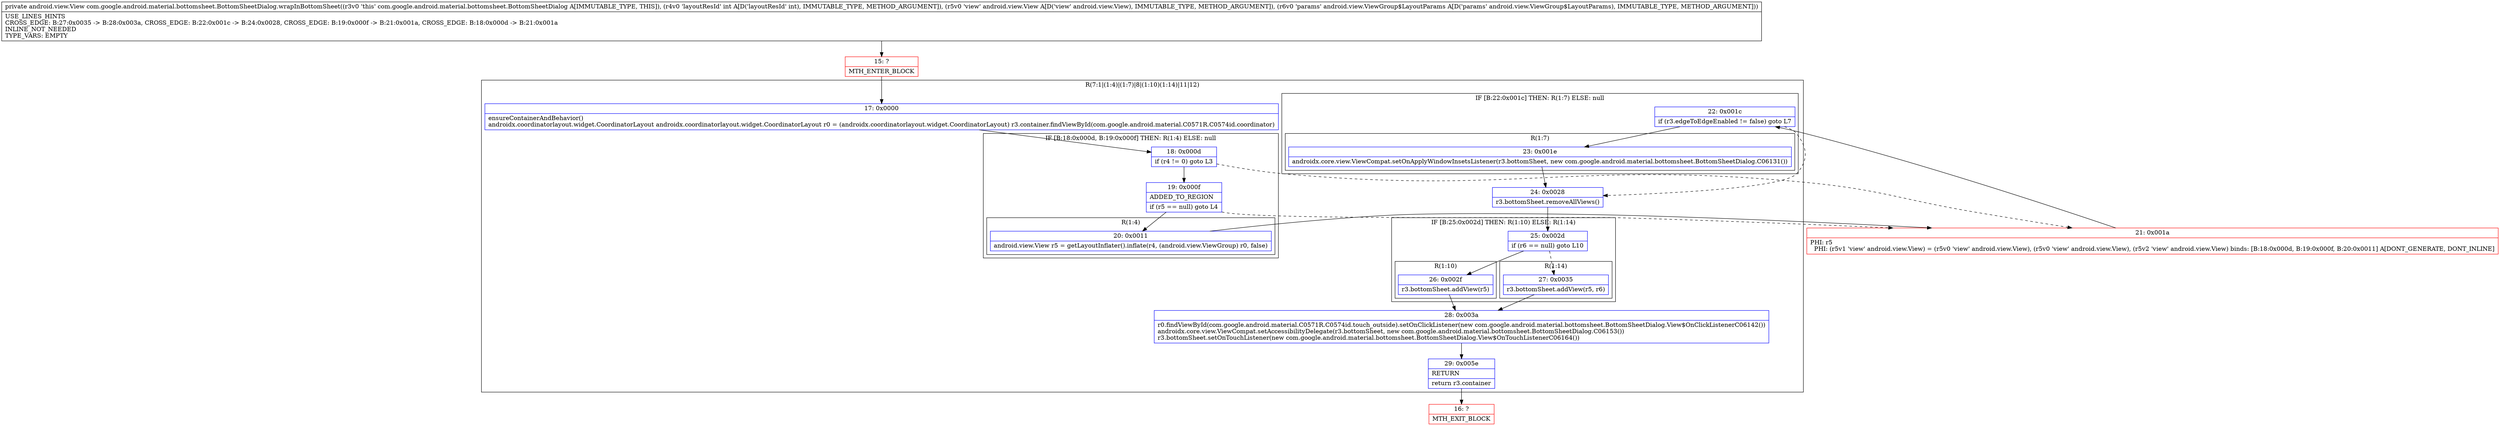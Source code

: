 digraph "CFG forcom.google.android.material.bottomsheet.BottomSheetDialog.wrapInBottomSheet(ILandroid\/view\/View;Landroid\/view\/ViewGroup$LayoutParams;)Landroid\/view\/View;" {
subgraph cluster_Region_1474929569 {
label = "R(7:1|(1:4)|(1:7)|8|(1:10)(1:14)|11|12)";
node [shape=record,color=blue];
Node_17 [shape=record,label="{17\:\ 0x0000|ensureContainerAndBehavior()\landroidx.coordinatorlayout.widget.CoordinatorLayout androidx.coordinatorlayout.widget.CoordinatorLayout r0 = (androidx.coordinatorlayout.widget.CoordinatorLayout) r3.container.findViewById(com.google.android.material.C0571R.C0574id.coordinator)\l}"];
subgraph cluster_IfRegion_908068247 {
label = "IF [B:18:0x000d, B:19:0x000f] THEN: R(1:4) ELSE: null";
node [shape=record,color=blue];
Node_18 [shape=record,label="{18\:\ 0x000d|if (r4 != 0) goto L3\l}"];
Node_19 [shape=record,label="{19\:\ 0x000f|ADDED_TO_REGION\l|if (r5 == null) goto L4\l}"];
subgraph cluster_Region_337096540 {
label = "R(1:4)";
node [shape=record,color=blue];
Node_20 [shape=record,label="{20\:\ 0x0011|android.view.View r5 = getLayoutInflater().inflate(r4, (android.view.ViewGroup) r0, false)\l}"];
}
}
subgraph cluster_IfRegion_1455603151 {
label = "IF [B:22:0x001c] THEN: R(1:7) ELSE: null";
node [shape=record,color=blue];
Node_22 [shape=record,label="{22\:\ 0x001c|if (r3.edgeToEdgeEnabled != false) goto L7\l}"];
subgraph cluster_Region_1463934128 {
label = "R(1:7)";
node [shape=record,color=blue];
Node_23 [shape=record,label="{23\:\ 0x001e|androidx.core.view.ViewCompat.setOnApplyWindowInsetsListener(r3.bottomSheet, new com.google.android.material.bottomsheet.BottomSheetDialog.C06131())\l}"];
}
}
Node_24 [shape=record,label="{24\:\ 0x0028|r3.bottomSheet.removeAllViews()\l}"];
subgraph cluster_IfRegion_1756538252 {
label = "IF [B:25:0x002d] THEN: R(1:10) ELSE: R(1:14)";
node [shape=record,color=blue];
Node_25 [shape=record,label="{25\:\ 0x002d|if (r6 == null) goto L10\l}"];
subgraph cluster_Region_1585973680 {
label = "R(1:10)";
node [shape=record,color=blue];
Node_26 [shape=record,label="{26\:\ 0x002f|r3.bottomSheet.addView(r5)\l}"];
}
subgraph cluster_Region_493353835 {
label = "R(1:14)";
node [shape=record,color=blue];
Node_27 [shape=record,label="{27\:\ 0x0035|r3.bottomSheet.addView(r5, r6)\l}"];
}
}
Node_28 [shape=record,label="{28\:\ 0x003a|r0.findViewById(com.google.android.material.C0571R.C0574id.touch_outside).setOnClickListener(new com.google.android.material.bottomsheet.BottomSheetDialog.View$OnClickListenerC06142())\landroidx.core.view.ViewCompat.setAccessibilityDelegate(r3.bottomSheet, new com.google.android.material.bottomsheet.BottomSheetDialog.C06153())\lr3.bottomSheet.setOnTouchListener(new com.google.android.material.bottomsheet.BottomSheetDialog.View$OnTouchListenerC06164())\l}"];
Node_29 [shape=record,label="{29\:\ 0x005e|RETURN\l|return r3.container\l}"];
}
Node_15 [shape=record,color=red,label="{15\:\ ?|MTH_ENTER_BLOCK\l}"];
Node_21 [shape=record,color=red,label="{21\:\ 0x001a|PHI: r5 \l  PHI: (r5v1 'view' android.view.View) = (r5v0 'view' android.view.View), (r5v0 'view' android.view.View), (r5v2 'view' android.view.View) binds: [B:18:0x000d, B:19:0x000f, B:20:0x0011] A[DONT_GENERATE, DONT_INLINE]\l}"];
Node_16 [shape=record,color=red,label="{16\:\ ?|MTH_EXIT_BLOCK\l}"];
MethodNode[shape=record,label="{private android.view.View com.google.android.material.bottomsheet.BottomSheetDialog.wrapInBottomSheet((r3v0 'this' com.google.android.material.bottomsheet.BottomSheetDialog A[IMMUTABLE_TYPE, THIS]), (r4v0 'layoutResId' int A[D('layoutResId' int), IMMUTABLE_TYPE, METHOD_ARGUMENT]), (r5v0 'view' android.view.View A[D('view' android.view.View), IMMUTABLE_TYPE, METHOD_ARGUMENT]), (r6v0 'params' android.view.ViewGroup$LayoutParams A[D('params' android.view.ViewGroup$LayoutParams), IMMUTABLE_TYPE, METHOD_ARGUMENT]))  | USE_LINES_HINTS\lCROSS_EDGE: B:27:0x0035 \-\> B:28:0x003a, CROSS_EDGE: B:22:0x001c \-\> B:24:0x0028, CROSS_EDGE: B:19:0x000f \-\> B:21:0x001a, CROSS_EDGE: B:18:0x000d \-\> B:21:0x001a\lINLINE_NOT_NEEDED\lTYPE_VARS: EMPTY\l}"];
MethodNode -> Node_15;Node_17 -> Node_18;
Node_18 -> Node_19;
Node_18 -> Node_21[style=dashed];
Node_19 -> Node_20;
Node_19 -> Node_21[style=dashed];
Node_20 -> Node_21;
Node_22 -> Node_23;
Node_22 -> Node_24[style=dashed];
Node_23 -> Node_24;
Node_24 -> Node_25;
Node_25 -> Node_26;
Node_25 -> Node_27[style=dashed];
Node_26 -> Node_28;
Node_27 -> Node_28;
Node_28 -> Node_29;
Node_29 -> Node_16;
Node_15 -> Node_17;
Node_21 -> Node_22;
}


